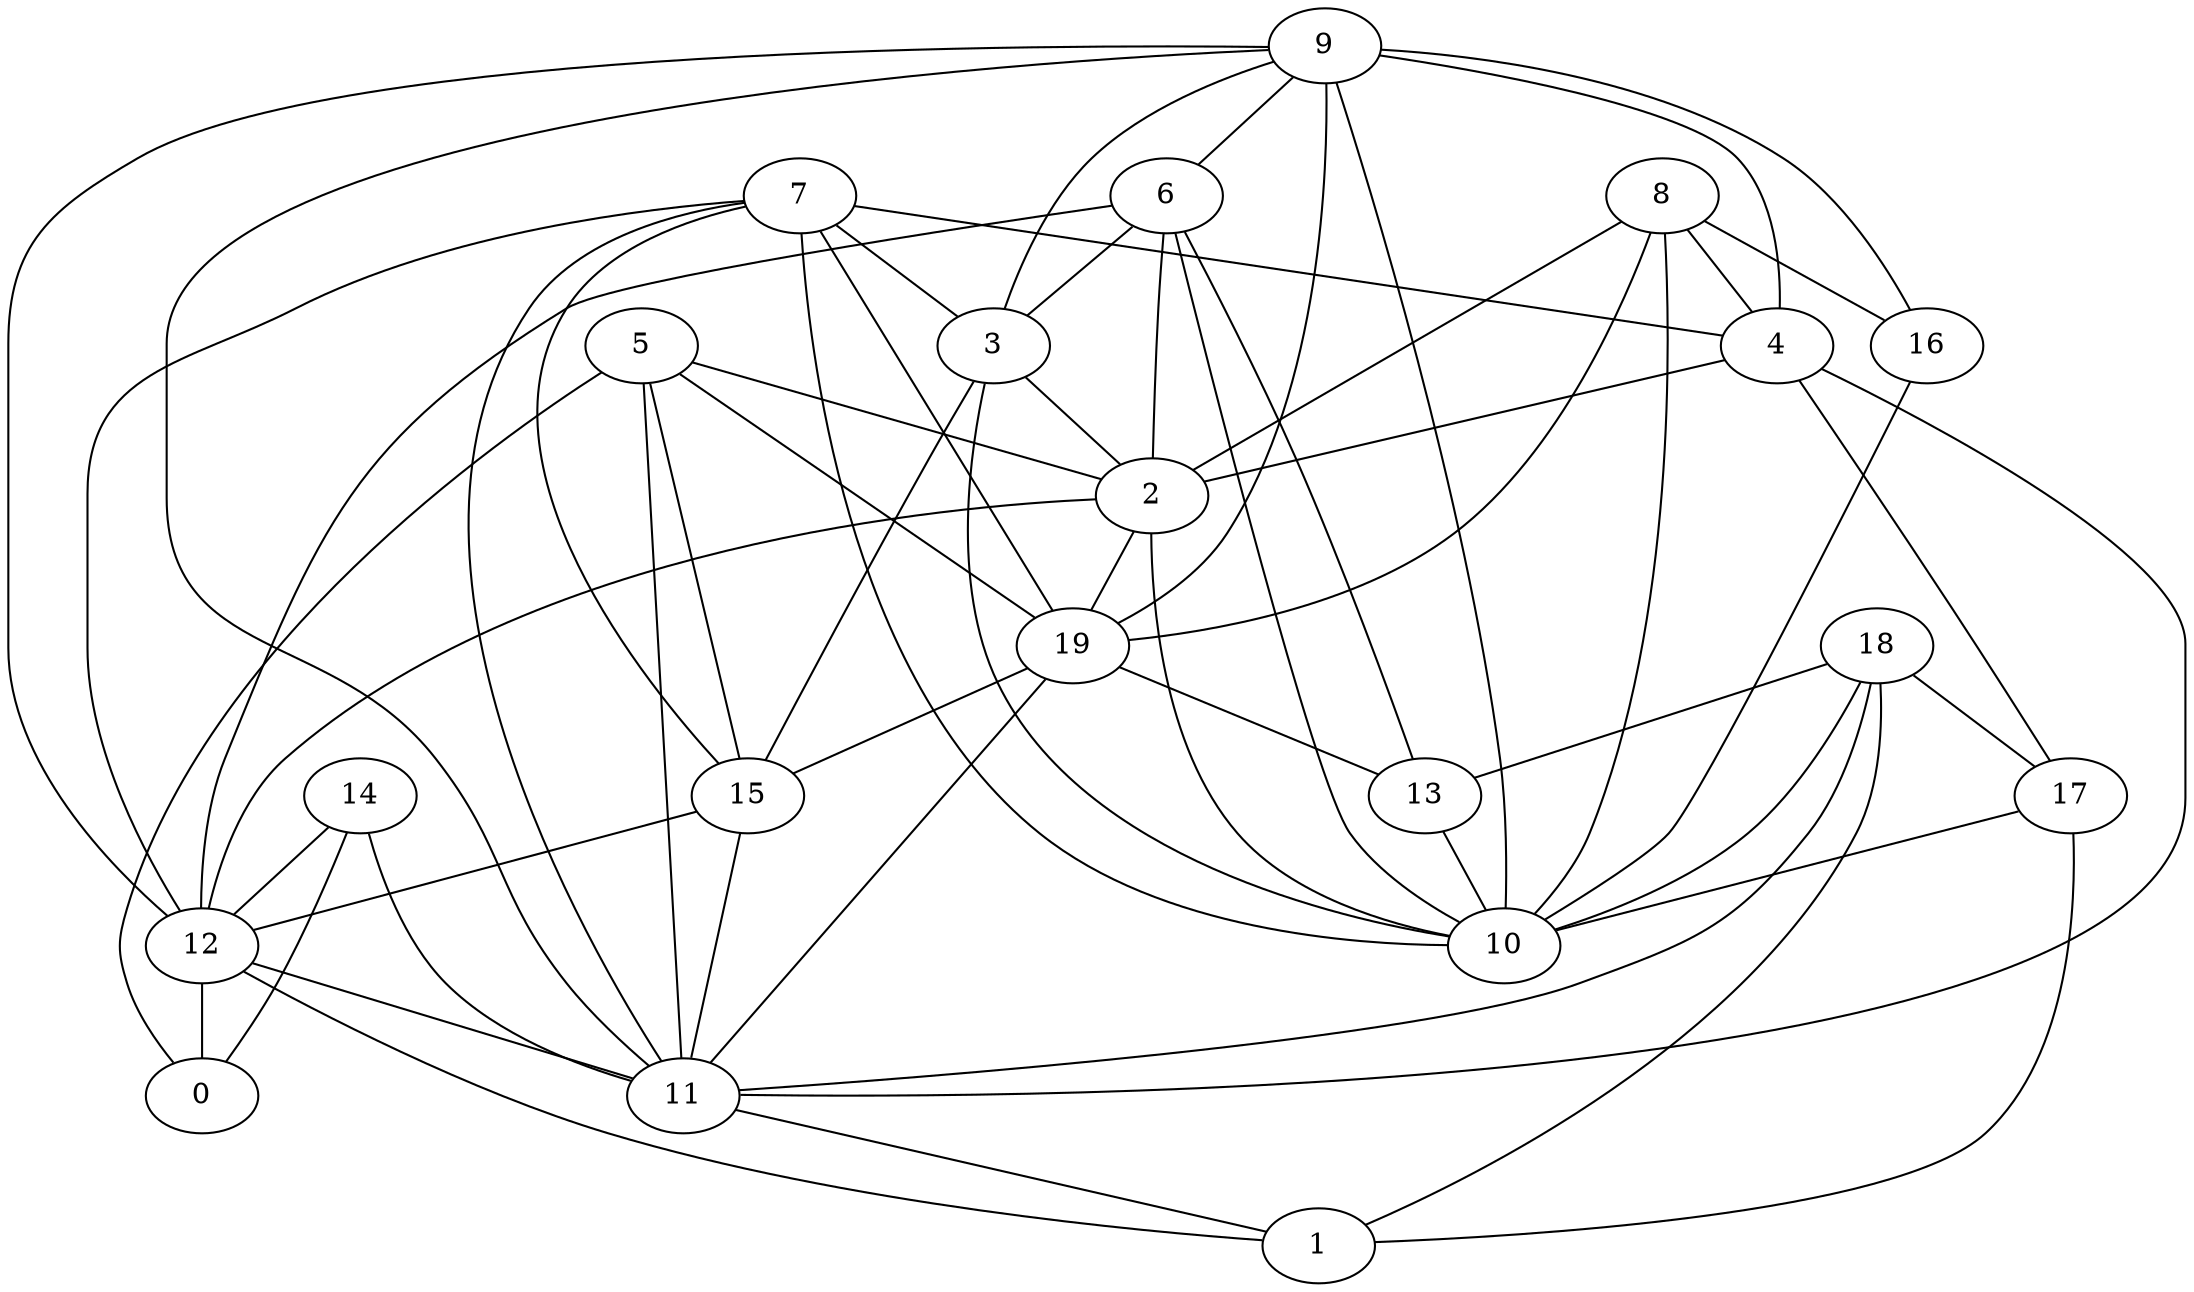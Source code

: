 digraph GG_graph {

subgraph G_graph {
edge [color = black]
"5" -> "15" [dir = none]
"8" -> "2" [dir = none]
"2" -> "10" [dir = none]
"4" -> "11" [dir = none]
"4" -> "17" [dir = none]
"18" -> "10" [dir = none]
"9" -> "19" [dir = none]
"9" -> "16" [dir = none]
"9" -> "10" [dir = none]
"9" -> "4" [dir = none]
"3" -> "2" [dir = none]
"14" -> "0" [dir = none]
"14" -> "12" [dir = none]
"14" -> "11" [dir = none]
"12" -> "1" [dir = none]
"7" -> "11" [dir = none]
"15" -> "11" [dir = none]
"13" -> "10" [dir = none]
"6" -> "10" [dir = none]
"6" -> "2" [dir = none]
"2" -> "12" [dir = none]
"5" -> "19" [dir = none]
"18" -> "13" [dir = none]
"8" -> "19" [dir = none]
"17" -> "1" [dir = none]
"5" -> "0" [dir = none]
"5" -> "2" [dir = none]
"3" -> "15" [dir = none]
"12" -> "11" [dir = none]
"9" -> "11" [dir = none]
"11" -> "1" [dir = none]
"7" -> "3" [dir = none]
"19" -> "15" [dir = none]
"19" -> "13" [dir = none]
"7" -> "12" [dir = none]
"2" -> "19" [dir = none]
"3" -> "10" [dir = none]
"17" -> "10" [dir = none]
"5" -> "11" [dir = none]
"19" -> "11" [dir = none]
"7" -> "4" [dir = none]
"8" -> "4" [dir = none]
"8" -> "16" [dir = none]
"18" -> "17" [dir = none]
"18" -> "11" [dir = none]
"12" -> "0" [dir = none]
"9" -> "6" [dir = none]
"6" -> "3" [dir = none]
"9" -> "3" [dir = none]
"6" -> "13" [dir = none]
"18" -> "1" [dir = none]
"15" -> "12" [dir = none]
"7" -> "19" [dir = none]
"6" -> "12" [dir = none]
"4" -> "2" [dir = none]
"7" -> "15" [dir = none]
"7" -> "10" [dir = none]
"16" -> "10" [dir = none]
"8" -> "10" [dir = none]
"9" -> "12" [dir = none]
}

}
